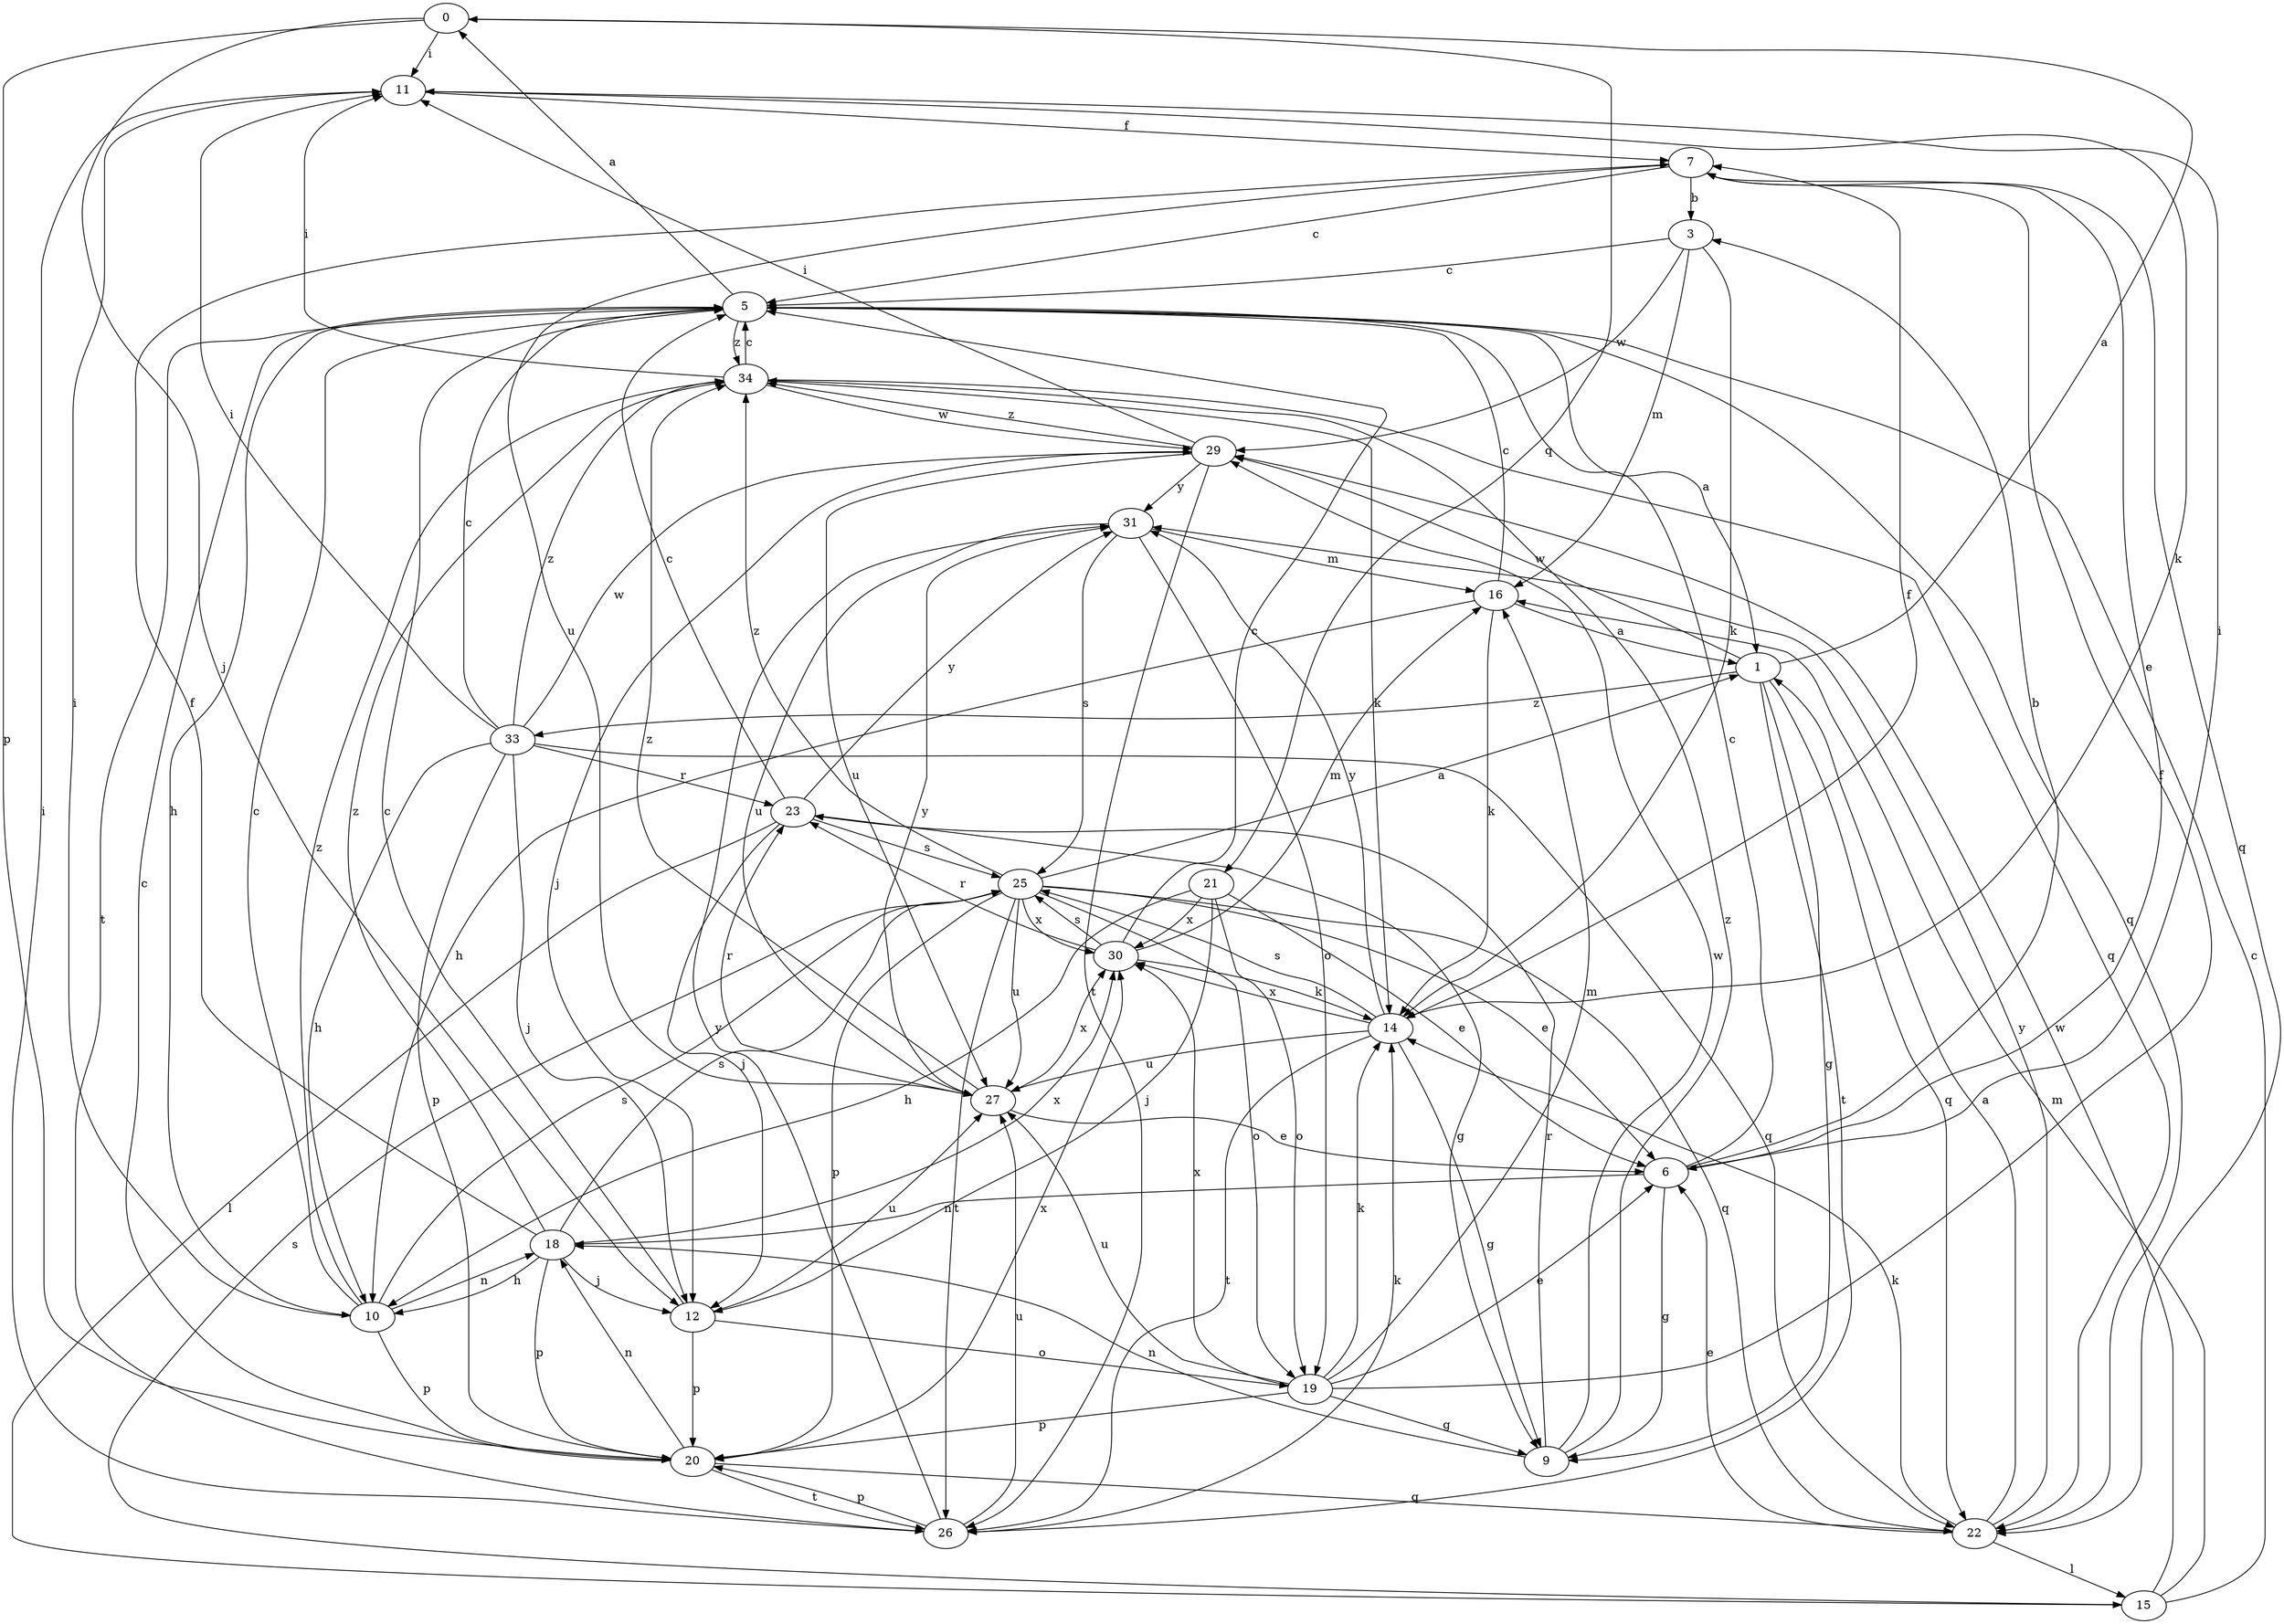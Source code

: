 strict digraph  {
0;
1;
3;
5;
6;
7;
9;
10;
11;
12;
14;
15;
16;
18;
19;
20;
21;
22;
23;
25;
26;
27;
29;
30;
31;
33;
34;
0 -> 11  [label=i];
0 -> 12  [label=j];
0 -> 20  [label=p];
0 -> 21  [label=q];
1 -> 0  [label=a];
1 -> 9  [label=g];
1 -> 22  [label=q];
1 -> 26  [label=t];
1 -> 29  [label=w];
1 -> 33  [label=z];
3 -> 5  [label=c];
3 -> 14  [label=k];
3 -> 16  [label=m];
3 -> 29  [label=w];
5 -> 0  [label=a];
5 -> 1  [label=a];
5 -> 10  [label=h];
5 -> 22  [label=q];
5 -> 26  [label=t];
5 -> 34  [label=z];
6 -> 3  [label=b];
6 -> 5  [label=c];
6 -> 9  [label=g];
6 -> 11  [label=i];
6 -> 18  [label=n];
7 -> 3  [label=b];
7 -> 5  [label=c];
7 -> 6  [label=e];
7 -> 22  [label=q];
7 -> 27  [label=u];
9 -> 18  [label=n];
9 -> 23  [label=r];
9 -> 29  [label=w];
9 -> 34  [label=z];
10 -> 5  [label=c];
10 -> 11  [label=i];
10 -> 18  [label=n];
10 -> 20  [label=p];
10 -> 25  [label=s];
10 -> 34  [label=z];
11 -> 7  [label=f];
11 -> 14  [label=k];
12 -> 5  [label=c];
12 -> 19  [label=o];
12 -> 20  [label=p];
12 -> 27  [label=u];
14 -> 7  [label=f];
14 -> 9  [label=g];
14 -> 25  [label=s];
14 -> 26  [label=t];
14 -> 27  [label=u];
14 -> 30  [label=x];
14 -> 31  [label=y];
15 -> 5  [label=c];
15 -> 16  [label=m];
15 -> 25  [label=s];
15 -> 29  [label=w];
16 -> 1  [label=a];
16 -> 5  [label=c];
16 -> 10  [label=h];
16 -> 14  [label=k];
18 -> 7  [label=f];
18 -> 10  [label=h];
18 -> 12  [label=j];
18 -> 20  [label=p];
18 -> 25  [label=s];
18 -> 30  [label=x];
18 -> 34  [label=z];
19 -> 6  [label=e];
19 -> 7  [label=f];
19 -> 9  [label=g];
19 -> 14  [label=k];
19 -> 16  [label=m];
19 -> 20  [label=p];
19 -> 27  [label=u];
19 -> 30  [label=x];
20 -> 5  [label=c];
20 -> 18  [label=n];
20 -> 22  [label=q];
20 -> 26  [label=t];
20 -> 30  [label=x];
21 -> 6  [label=e];
21 -> 10  [label=h];
21 -> 12  [label=j];
21 -> 19  [label=o];
21 -> 30  [label=x];
22 -> 1  [label=a];
22 -> 6  [label=e];
22 -> 14  [label=k];
22 -> 15  [label=l];
22 -> 31  [label=y];
23 -> 5  [label=c];
23 -> 9  [label=g];
23 -> 12  [label=j];
23 -> 15  [label=l];
23 -> 25  [label=s];
23 -> 31  [label=y];
25 -> 1  [label=a];
25 -> 6  [label=e];
25 -> 19  [label=o];
25 -> 20  [label=p];
25 -> 22  [label=q];
25 -> 26  [label=t];
25 -> 27  [label=u];
25 -> 30  [label=x];
25 -> 34  [label=z];
26 -> 11  [label=i];
26 -> 14  [label=k];
26 -> 20  [label=p];
26 -> 27  [label=u];
26 -> 31  [label=y];
27 -> 6  [label=e];
27 -> 23  [label=r];
27 -> 30  [label=x];
27 -> 31  [label=y];
27 -> 34  [label=z];
29 -> 11  [label=i];
29 -> 12  [label=j];
29 -> 26  [label=t];
29 -> 27  [label=u];
29 -> 31  [label=y];
29 -> 34  [label=z];
30 -> 5  [label=c];
30 -> 14  [label=k];
30 -> 16  [label=m];
30 -> 23  [label=r];
30 -> 25  [label=s];
31 -> 16  [label=m];
31 -> 19  [label=o];
31 -> 25  [label=s];
31 -> 27  [label=u];
33 -> 5  [label=c];
33 -> 10  [label=h];
33 -> 11  [label=i];
33 -> 12  [label=j];
33 -> 20  [label=p];
33 -> 22  [label=q];
33 -> 23  [label=r];
33 -> 29  [label=w];
33 -> 34  [label=z];
34 -> 5  [label=c];
34 -> 11  [label=i];
34 -> 14  [label=k];
34 -> 22  [label=q];
34 -> 29  [label=w];
}
